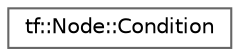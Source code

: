 digraph "类继承关系图"
{
 // LATEX_PDF_SIZE
  bgcolor="transparent";
  edge [fontname=Helvetica,fontsize=10,labelfontname=Helvetica,labelfontsize=10];
  node [fontname=Helvetica,fontsize=10,shape=box,height=0.2,width=0.4];
  rankdir="LR";
  Node0 [id="Node000000",label="tf::Node::Condition",height=0.2,width=0.4,color="grey40", fillcolor="white", style="filled",URL="$structtf_1_1_node_1_1_condition.html",tooltip=" "];
}
